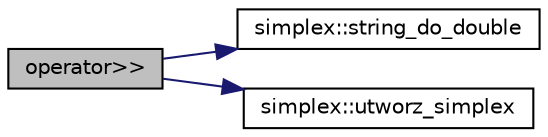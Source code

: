 digraph G
{
  edge [fontname="Helvetica",fontsize="10",labelfontname="Helvetica",labelfontsize="10"];
  node [fontname="Helvetica",fontsize="10",shape=record];
  rankdir="LR";
  Node1 [label="operator\>\>",height=0.2,width=0.4,color="black", fillcolor="grey75", style="filled" fontcolor="black"];
  Node1 -> Node2 [color="midnightblue",fontsize="10",style="solid",fontname="Helvetica"];
  Node2 [label="simplex::string_do_double",height=0.2,width=0.4,color="black", fillcolor="white", style="filled",URL="$classsimplex.html#afd209ac8a4361ad8e137bd8f8dfd76c8",tooltip="Metoda pobiera dane ze stringa a następnie umieszcza je w wektorze."];
  Node1 -> Node3 [color="midnightblue",fontsize="10",style="solid",fontname="Helvetica"];
  Node3 [label="simplex::utworz_simplex",height=0.2,width=0.4,color="black", fillcolor="white", style="filled",URL="$classsimplex.html#ae457957b7d98c0255c2c9a1815d0d946",tooltip="Metoda pozwalająca utworzyć simplex."];
}
